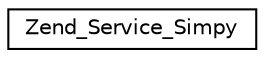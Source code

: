 digraph G
{
  edge [fontname="Helvetica",fontsize="10",labelfontname="Helvetica",labelfontsize="10"];
  node [fontname="Helvetica",fontsize="10",shape=record];
  rankdir="LR";
  Node1 [label="Zend_Service_Simpy",height=0.2,width=0.4,color="black", fillcolor="white", style="filled",URL="$class_zend___service___simpy.html"];
}
